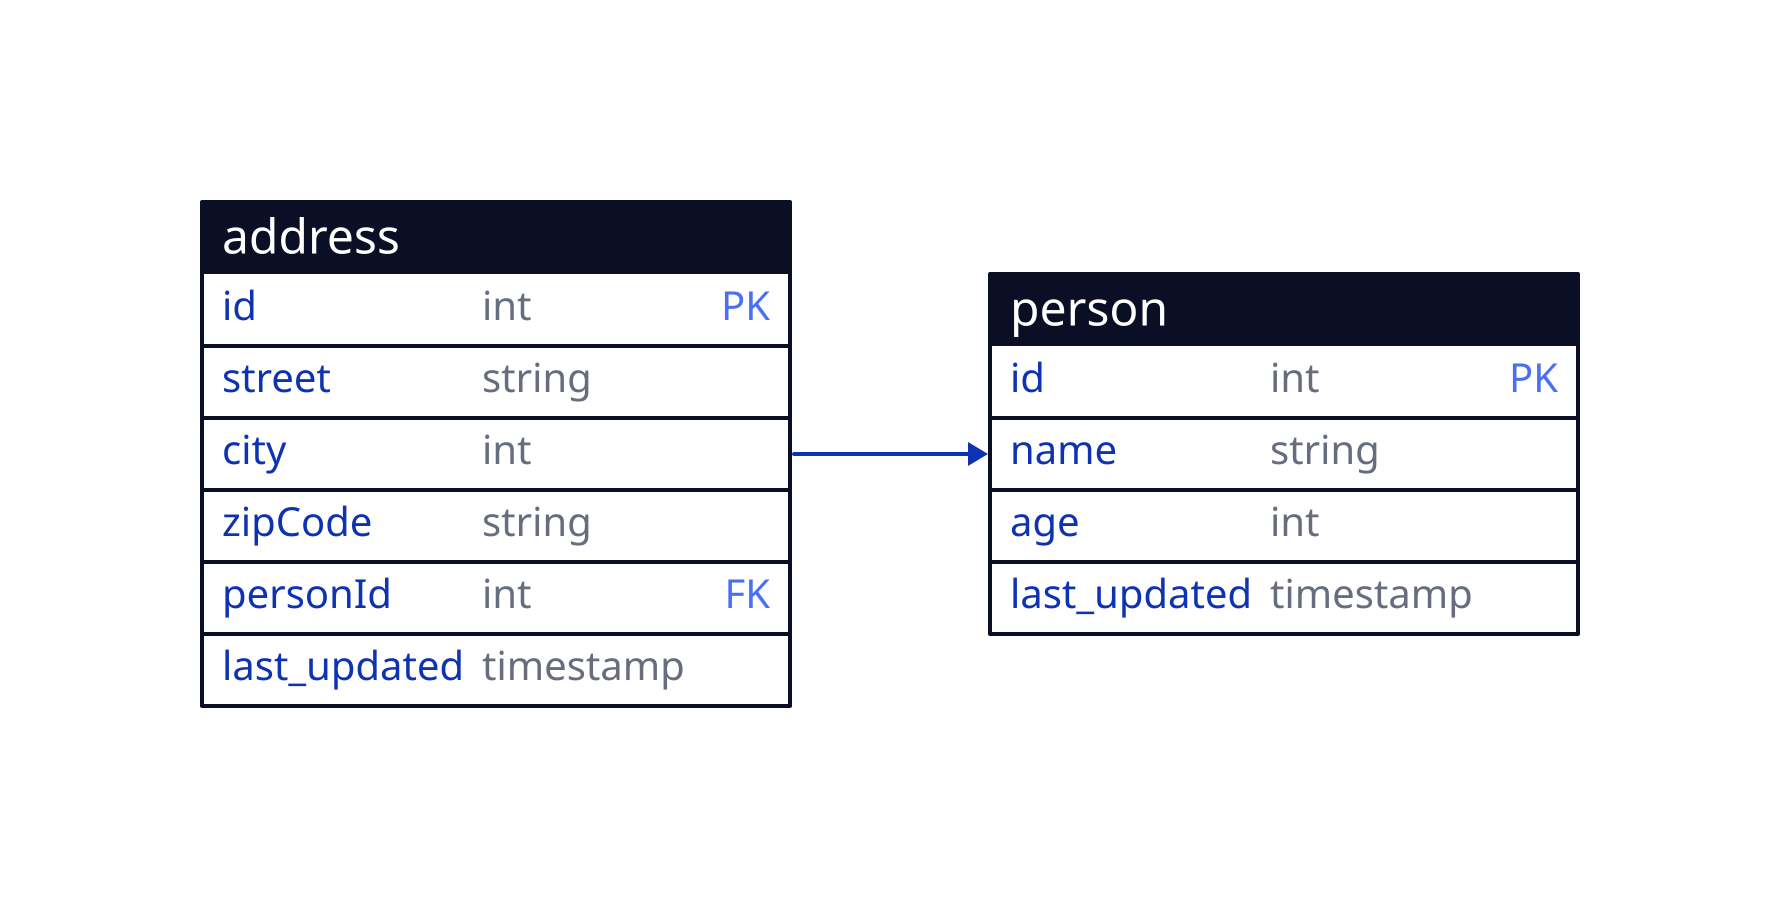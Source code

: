 # Relational Tables

direction: right

person: {
   shape: sql_table
   id: int {constraint: primary_key}
   name: string
   age: int
   last_updated: timestamp
 }
 
 address: {
   shape: sql_table
   id: int {constraint: primary_key}
   street: string
   city: int
   zipCode: string
   personId: int {constraint: foreign_key}
   last_updated: timestamp
 }
 
 address.personId -> person.id
 